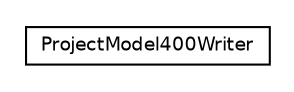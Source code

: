 #!/usr/local/bin/dot
#
# Class diagram 
# Generated by UmlGraph version 4.6 (http://www.spinellis.gr/sw/umlgraph)
#

digraph G {
	edge [fontname="Helvetica",fontsize=10,labelfontname="Helvetica",labelfontsize=10];
	node [fontname="Helvetica",fontsize=10,shape=plaintext];
	// org.apache.maven.archiva.repository.project.writers.ProjectModel400Writer
	c9531 [label=<<table border="0" cellborder="1" cellspacing="0" cellpadding="2" port="p" href="./ProjectModel400Writer.html">
		<tr><td><table border="0" cellspacing="0" cellpadding="1">
			<tr><td> ProjectModel400Writer </td></tr>
		</table></td></tr>
		</table>>, fontname="Helvetica", fontcolor="black", fontsize=9.0];
}

